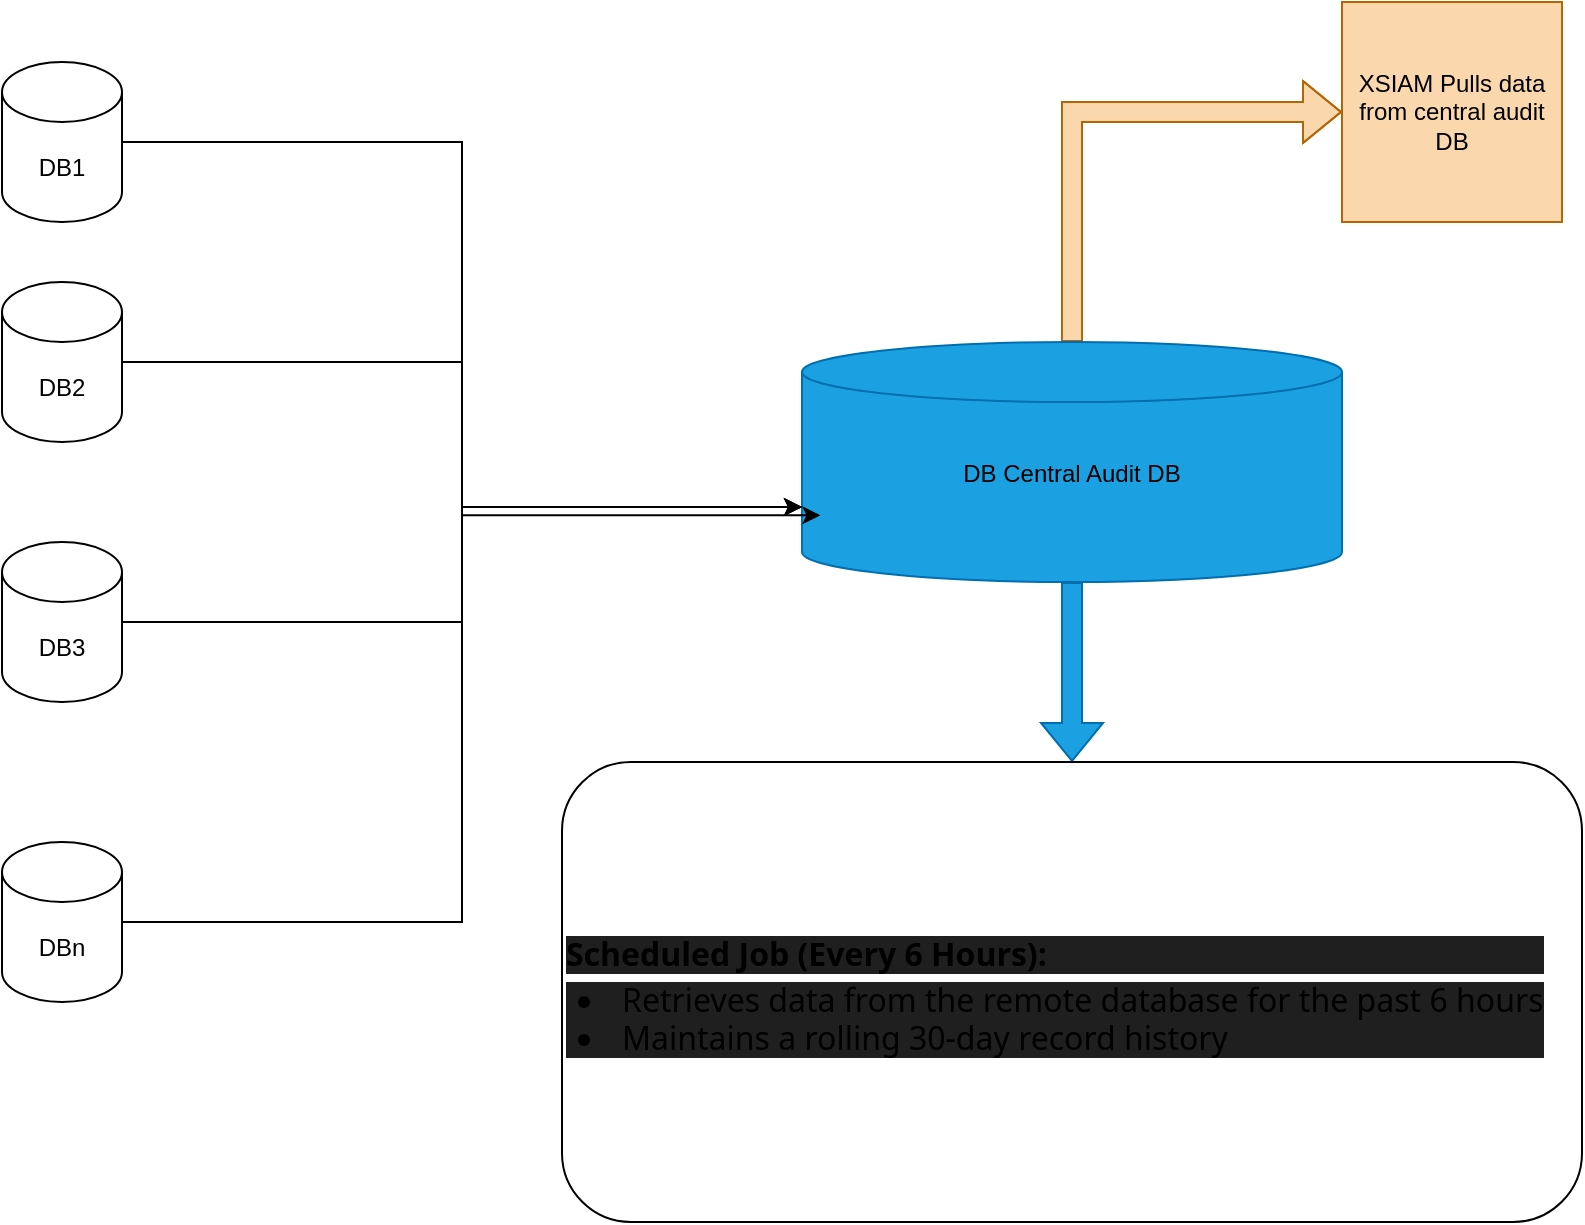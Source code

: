 <mxfile version="28.0.7">
  <diagram name="Page-1" id="Rdg068cimGGV3XcEk2GO">
    <mxGraphModel dx="-64" dy="497" grid="1" gridSize="10" guides="1" tooltips="1" connect="1" arrows="1" fold="1" page="1" pageScale="1" pageWidth="850" pageHeight="1100" math="0" shadow="0">
      <root>
        <mxCell id="0" />
        <mxCell id="1" parent="0" />
        <mxCell id="Mtz_S5zF4q6LZpZfLcFK-6" value="" style="edgeStyle=orthogonalEdgeStyle;rounded=0;orthogonalLoop=1;jettySize=auto;html=1;shape=flexArrow;fillColor=#1ba1e2;strokeColor=#006EAF;" parent="1" source="Mtz_S5zF4q6LZpZfLcFK-1" target="Mtz_S5zF4q6LZpZfLcFK-4" edge="1">
          <mxGeometry relative="1" as="geometry" />
        </mxCell>
        <mxCell id="Mtz_S5zF4q6LZpZfLcFK-9" style="edgeStyle=orthogonalEdgeStyle;rounded=0;orthogonalLoop=1;jettySize=auto;html=1;entryX=0;entryY=0.5;entryDx=0;entryDy=0;shape=flexArrow;fillColor=#fad7ac;strokeColor=#b46504;" parent="1" source="Mtz_S5zF4q6LZpZfLcFK-1" target="Mtz_S5zF4q6LZpZfLcFK-8" edge="1">
          <mxGeometry relative="1" as="geometry" />
        </mxCell>
        <mxCell id="Mtz_S5zF4q6LZpZfLcFK-1" value="&lt;font style=&quot;color: rgb(0, 0, 0);&quot;&gt;DB Central Audit DB&lt;/font&gt;&lt;div&gt;&lt;br&gt;&lt;/div&gt;" style="shape=cylinder3;whiteSpace=wrap;html=1;boundedLbl=1;backgroundOutline=1;size=15;fillColor=#1ba1e2;fontColor=#ffffff;strokeColor=#006EAF;" parent="1" vertex="1">
          <mxGeometry x="1310" y="250" width="270" height="120" as="geometry" />
        </mxCell>
        <mxCell id="Mtz_S5zF4q6LZpZfLcFK-4" value="&lt;div style=&quot;text-align: justify;&quot;&gt;&lt;div&gt;&lt;p style=&quot;margin: 8px 0px 4px; overflow-wrap: break-word; font-family: &amp;quot;Segoe Sans&amp;quot;, &amp;quot;Segoe UI&amp;quot;, &amp;quot;Segoe UI Web (West European)&amp;quot;, -apple-system, BlinkMacSystemFont, Roboto, &amp;quot;Helvetica Neue&amp;quot;, sans-serif; font-size: 16px; text-align: start; background-color: rgb(31, 31, 31);&quot;&gt;&lt;span style=&quot;font-weight: 600;&quot;&gt;Scheduled Job (Every 6 Hours):&lt;/span&gt;&lt;/p&gt;&lt;ul style=&quot;margin: 4px 0px; padding-inline: 24px 0px; box-sizing: border-box; font-family: &amp;quot;Segoe Sans&amp;quot;, &amp;quot;Segoe UI&amp;quot;, &amp;quot;Segoe UI Web (West European)&amp;quot;, -apple-system, BlinkMacSystemFont, Roboto, &amp;quot;Helvetica Neue&amp;quot;, sans-serif; font-size: 16px; text-align: start; background-color: rgb(31, 31, 31);&quot;&gt;&lt;li style=&quot;padding-inline-start: 4px;&quot;&gt;Retrieves data from the remote database for the past 6 hours&lt;/li&gt;&lt;li style=&quot;padding-inline-start: 4px;&quot;&gt;Maintains a rolling 30-day record history&lt;/li&gt;&lt;/ul&gt;&lt;/div&gt;&lt;/div&gt;" style="rounded=1;whiteSpace=wrap;html=1;align=left;" parent="1" vertex="1">
          <mxGeometry x="1190" y="460" width="510" height="230" as="geometry" />
        </mxCell>
        <mxCell id="Mtz_S5zF4q6LZpZfLcFK-8" value="XSIAM Pulls data from central audit DB" style="whiteSpace=wrap;html=1;aspect=fixed;fillColor=#fad7ac;strokeColor=#b46504;" parent="1" vertex="1">
          <mxGeometry x="1580" y="80" width="110" height="110" as="geometry" />
        </mxCell>
        <mxCell id="Mtz_S5zF4q6LZpZfLcFK-12" value="DB1" style="shape=cylinder3;whiteSpace=wrap;html=1;boundedLbl=1;backgroundOutline=1;size=15;" parent="1" vertex="1">
          <mxGeometry x="910" y="110" width="60" height="80" as="geometry" />
        </mxCell>
        <mxCell id="Mtz_S5zF4q6LZpZfLcFK-13" value="DBn" style="shape=cylinder3;whiteSpace=wrap;html=1;boundedLbl=1;backgroundOutline=1;size=15;" parent="1" vertex="1">
          <mxGeometry x="910" y="500" width="60" height="80" as="geometry" />
        </mxCell>
        <mxCell id="Mtz_S5zF4q6LZpZfLcFK-14" value="DB2" style="shape=cylinder3;whiteSpace=wrap;html=1;boundedLbl=1;backgroundOutline=1;size=15;" parent="1" vertex="1">
          <mxGeometry x="910" y="220" width="60" height="80" as="geometry" />
        </mxCell>
        <mxCell id="Mtz_S5zF4q6LZpZfLcFK-15" value="DB3" style="shape=cylinder3;whiteSpace=wrap;html=1;boundedLbl=1;backgroundOutline=1;size=15;" parent="1" vertex="1">
          <mxGeometry x="910" y="350" width="60" height="80" as="geometry" />
        </mxCell>
        <mxCell id="Mtz_S5zF4q6LZpZfLcFK-23" style="edgeStyle=orthogonalEdgeStyle;rounded=0;orthogonalLoop=1;jettySize=auto;html=1;entryX=0;entryY=0;entryDx=0;entryDy=82.5;entryPerimeter=0;" parent="1" source="Mtz_S5zF4q6LZpZfLcFK-12" target="Mtz_S5zF4q6LZpZfLcFK-1" edge="1">
          <mxGeometry relative="1" as="geometry" />
        </mxCell>
        <mxCell id="Mtz_S5zF4q6LZpZfLcFK-24" style="edgeStyle=orthogonalEdgeStyle;rounded=0;orthogonalLoop=1;jettySize=auto;html=1;entryX=0.034;entryY=0.722;entryDx=0;entryDy=0;entryPerimeter=0;" parent="1" source="Mtz_S5zF4q6LZpZfLcFK-14" target="Mtz_S5zF4q6LZpZfLcFK-1" edge="1">
          <mxGeometry relative="1" as="geometry" />
        </mxCell>
        <mxCell id="Mtz_S5zF4q6LZpZfLcFK-25" style="edgeStyle=orthogonalEdgeStyle;rounded=0;orthogonalLoop=1;jettySize=auto;html=1;entryX=0;entryY=0;entryDx=0;entryDy=82.5;entryPerimeter=0;" parent="1" source="Mtz_S5zF4q6LZpZfLcFK-15" target="Mtz_S5zF4q6LZpZfLcFK-1" edge="1">
          <mxGeometry relative="1" as="geometry" />
        </mxCell>
        <mxCell id="Mtz_S5zF4q6LZpZfLcFK-26" style="edgeStyle=orthogonalEdgeStyle;rounded=0;orthogonalLoop=1;jettySize=auto;html=1;entryX=0;entryY=0;entryDx=0;entryDy=82.5;entryPerimeter=0;" parent="1" source="Mtz_S5zF4q6LZpZfLcFK-13" target="Mtz_S5zF4q6LZpZfLcFK-1" edge="1">
          <mxGeometry relative="1" as="geometry" />
        </mxCell>
      </root>
    </mxGraphModel>
  </diagram>
</mxfile>
